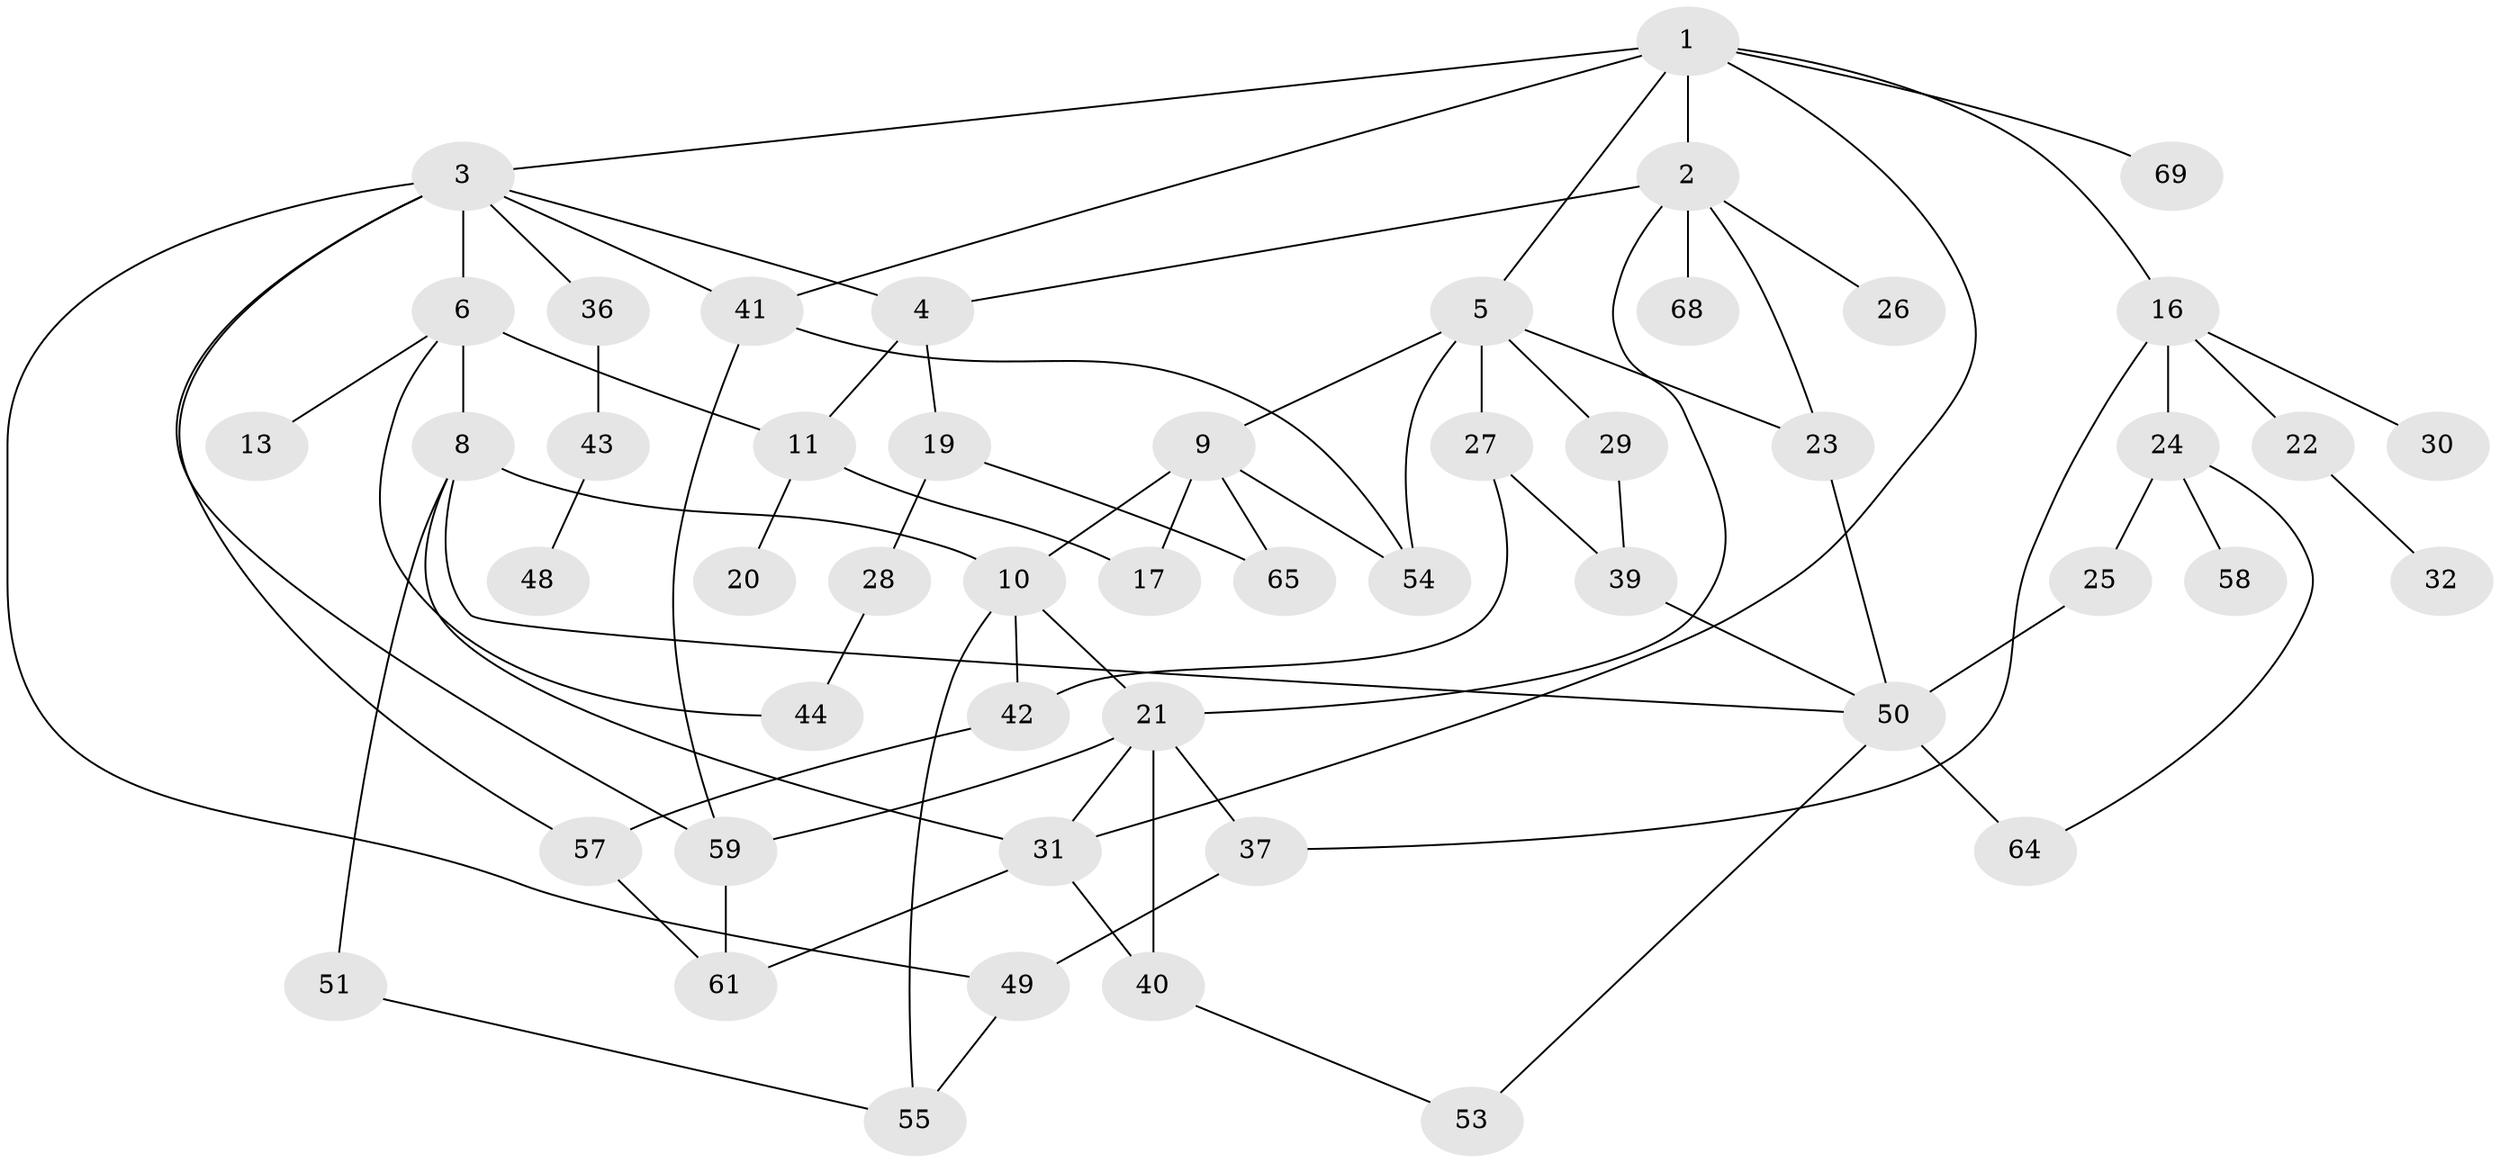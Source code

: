 // original degree distribution, {7: 0.041666666666666664, 6: 0.041666666666666664, 3: 0.2777777777777778, 5: 0.06944444444444445, 2: 0.3055555555555556, 1: 0.16666666666666666, 4: 0.09722222222222222}
// Generated by graph-tools (version 1.1) at 2025/17/03/04/25 18:17:03]
// undirected, 50 vertices, 79 edges
graph export_dot {
graph [start="1"]
  node [color=gray90,style=filled];
  1;
  2;
  3 [super="+38+14+56"];
  4 [super="+7"];
  5 [super="+15"];
  6 [super="+47"];
  8 [super="+35"];
  9;
  10 [super="+52"];
  11 [super="+12"];
  13;
  16 [super="+18"];
  17;
  19;
  20;
  21 [super="+60"];
  22;
  23;
  24 [super="+34"];
  25;
  26;
  27 [super="+33"];
  28;
  29;
  30;
  31;
  32;
  36;
  37;
  39;
  40;
  41 [super="+46"];
  42 [super="+45+66"];
  43;
  44;
  48;
  49;
  50;
  51;
  53;
  54;
  55;
  57;
  58;
  59;
  61;
  64;
  65 [super="+67"];
  68;
  69;
  1 -- 2;
  1 -- 3;
  1 -- 5;
  1 -- 16;
  1 -- 31;
  1 -- 41;
  1 -- 69;
  2 -- 4;
  2 -- 21;
  2 -- 26;
  2 -- 68;
  2 -- 23;
  3 -- 6 [weight=3];
  3 -- 49;
  3 -- 59;
  3 -- 36;
  3 -- 57;
  3 -- 4;
  3 -- 41;
  4 -- 19;
  4 -- 11;
  5 -- 9;
  5 -- 23;
  5 -- 27 [weight=2];
  5 -- 29;
  5 -- 54;
  6 -- 8;
  6 -- 13;
  6 -- 44;
  6 -- 11;
  8 -- 10;
  8 -- 50;
  8 -- 51;
  8 -- 31;
  9 -- 10;
  9 -- 54;
  9 -- 17;
  9 -- 65;
  10 -- 21;
  10 -- 55;
  10 -- 42;
  11 -- 17;
  11 -- 20;
  16 -- 24;
  16 -- 37;
  16 -- 22;
  16 -- 30;
  19 -- 28;
  19 -- 65;
  21 -- 31;
  21 -- 40;
  21 -- 37;
  21 -- 59;
  22 -- 32;
  23 -- 50;
  24 -- 25;
  24 -- 58;
  24 -- 64;
  25 -- 50;
  27 -- 42;
  27 -- 39;
  28 -- 44;
  29 -- 39;
  31 -- 40;
  31 -- 61;
  36 -- 43;
  37 -- 49;
  39 -- 50;
  40 -- 53;
  41 -- 54;
  41 -- 59;
  42 -- 57;
  43 -- 48;
  49 -- 55;
  50 -- 53;
  50 -- 64;
  51 -- 55;
  57 -- 61;
  59 -- 61;
}
